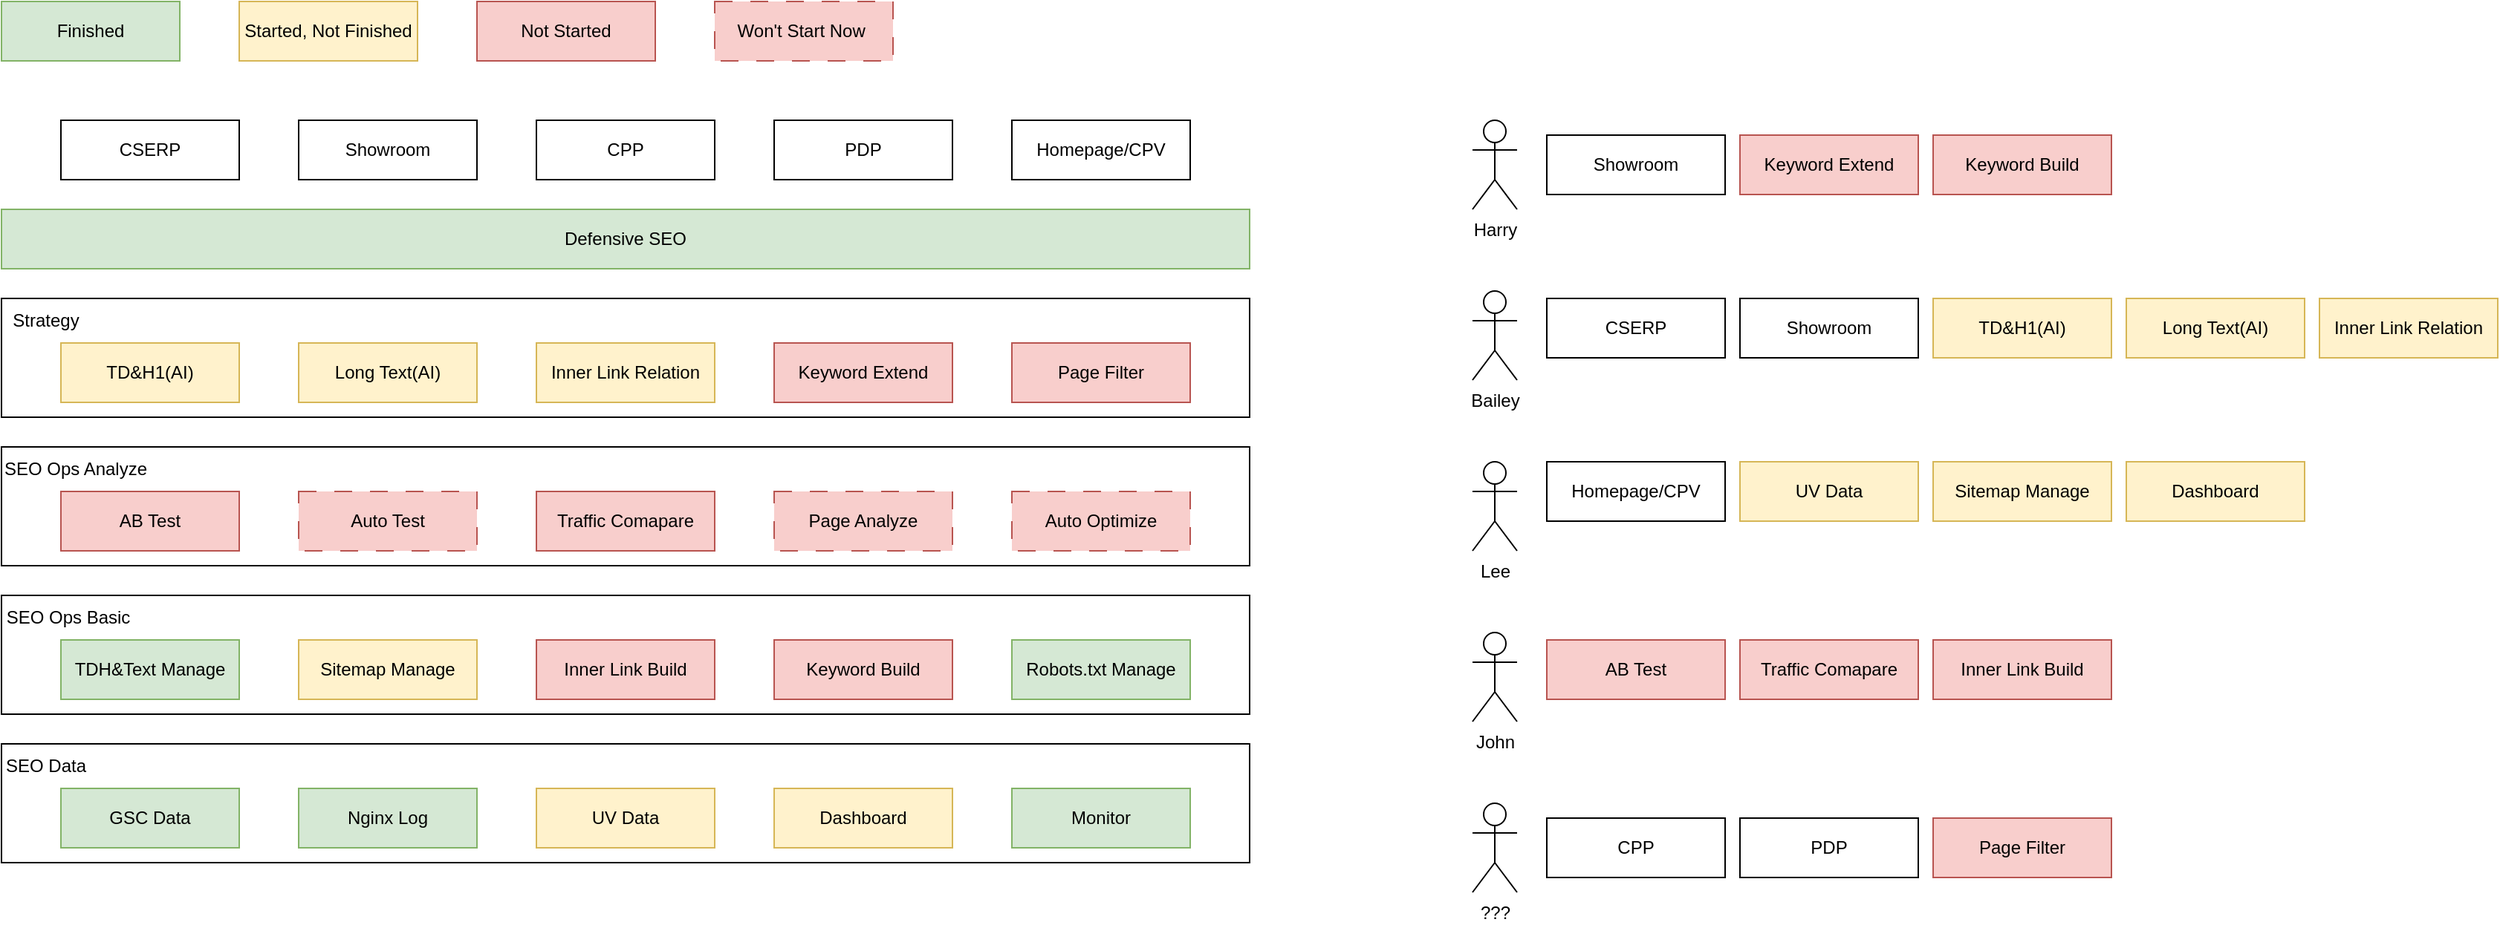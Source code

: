 <mxfile version="28.2.5">
  <diagram name="第 1 页" id="SxdwZpmiBkziujz-fnMS">
    <mxGraphModel dx="1426" dy="1862" grid="1" gridSize="10" guides="1" tooltips="1" connect="1" arrows="1" fold="1" page="1" pageScale="1" pageWidth="827" pageHeight="1169" math="0" shadow="0">
      <root>
        <mxCell id="0" />
        <mxCell id="1" parent="0" />
        <mxCell id="_A9HMpBK-SsbvdlF7IaC-19" value="" style="rounded=0;whiteSpace=wrap;html=1;" vertex="1" parent="1">
          <mxGeometry x="40" y="-120" width="840" height="80" as="geometry" />
        </mxCell>
        <mxCell id="_A9HMpBK-SsbvdlF7IaC-5" value="" style="rounded=0;whiteSpace=wrap;html=1;" vertex="1" parent="1">
          <mxGeometry x="40" y="-20" width="840" height="80" as="geometry" />
        </mxCell>
        <mxCell id="pnVkMQvRt2Ape3iZtl4g-7" value="" style="rounded=0;whiteSpace=wrap;html=1;" parent="1" vertex="1">
          <mxGeometry x="40" y="80" width="840" height="80" as="geometry" />
        </mxCell>
        <mxCell id="pnVkMQvRt2Ape3iZtl4g-1" value="" style="rounded=0;whiteSpace=wrap;html=1;" parent="1" vertex="1">
          <mxGeometry x="40" y="180" width="840" height="80" as="geometry" />
        </mxCell>
        <mxCell id="pnVkMQvRt2Ape3iZtl4g-2" value="TDH&amp;amp;Text Manage" style="rounded=0;whiteSpace=wrap;html=1;fillColor=#d5e8d4;strokeColor=#82b366;" parent="1" vertex="1">
          <mxGeometry x="80" y="110" width="120" height="40" as="geometry" />
        </mxCell>
        <mxCell id="pnVkMQvRt2Ape3iZtl4g-3" value="Sitemap Manage" style="rounded=0;whiteSpace=wrap;html=1;fillColor=#fff2cc;strokeColor=#d6b656;" parent="1" vertex="1">
          <mxGeometry x="240" y="110" width="120" height="40" as="geometry" />
        </mxCell>
        <mxCell id="pnVkMQvRt2Ape3iZtl4g-4" value="Inner Link Build" style="rounded=0;whiteSpace=wrap;html=1;fillColor=#f8cecc;strokeColor=#b85450;" parent="1" vertex="1">
          <mxGeometry x="400" y="110" width="120" height="40" as="geometry" />
        </mxCell>
        <mxCell id="pnVkMQvRt2Ape3iZtl4g-5" value="Keyword Build" style="rounded=0;whiteSpace=wrap;html=1;fillColor=#f8cecc;strokeColor=#b85450;" parent="1" vertex="1">
          <mxGeometry x="560" y="110" width="120" height="40" as="geometry" />
        </mxCell>
        <mxCell id="pnVkMQvRt2Ape3iZtl4g-6" value="Robots.txt Manage" style="rounded=0;whiteSpace=wrap;html=1;fillColor=#d5e8d4;strokeColor=#82b366;" parent="1" vertex="1">
          <mxGeometry x="720" y="110" width="120" height="40" as="geometry" />
        </mxCell>
        <mxCell id="pnVkMQvRt2Ape3iZtl4g-8" value="SEO Ops Basic" style="text;html=1;align=center;verticalAlign=middle;whiteSpace=wrap;rounded=0;" parent="1" vertex="1">
          <mxGeometry x="40" y="80" width="90" height="30" as="geometry" />
        </mxCell>
        <mxCell id="pnVkMQvRt2Ape3iZtl4g-9" value="GSC Data" style="rounded=0;whiteSpace=wrap;html=1;fillColor=#d5e8d4;strokeColor=#82b366;" parent="1" vertex="1">
          <mxGeometry x="80" y="210" width="120" height="40" as="geometry" />
        </mxCell>
        <mxCell id="pnVkMQvRt2Ape3iZtl4g-10" value="Nginx Log" style="rounded=0;whiteSpace=wrap;html=1;fillColor=#d5e8d4;strokeColor=#82b366;" parent="1" vertex="1">
          <mxGeometry x="240" y="210" width="120" height="40" as="geometry" />
        </mxCell>
        <mxCell id="pnVkMQvRt2Ape3iZtl4g-11" value="UV Data" style="rounded=0;whiteSpace=wrap;html=1;fillColor=#fff2cc;strokeColor=#d6b656;" parent="1" vertex="1">
          <mxGeometry x="400" y="210" width="120" height="40" as="geometry" />
        </mxCell>
        <mxCell id="pnVkMQvRt2Ape3iZtl4g-12" value="Dashboard" style="rounded=0;whiteSpace=wrap;html=1;fillColor=#fff2cc;strokeColor=#d6b656;" parent="1" vertex="1">
          <mxGeometry x="560" y="210" width="120" height="40" as="geometry" />
        </mxCell>
        <mxCell id="pnVkMQvRt2Ape3iZtl4g-13" value="Monitor" style="rounded=0;whiteSpace=wrap;html=1;fillColor=#d5e8d4;strokeColor=#82b366;" parent="1" vertex="1">
          <mxGeometry x="720" y="210" width="120" height="40" as="geometry" />
        </mxCell>
        <mxCell id="pnVkMQvRt2Ape3iZtl4g-14" value="SEO Data" style="text;html=1;align=center;verticalAlign=middle;whiteSpace=wrap;rounded=0;" parent="1" vertex="1">
          <mxGeometry x="40" y="180" width="60" height="30" as="geometry" />
        </mxCell>
        <mxCell id="_A9HMpBK-SsbvdlF7IaC-1" value="AB Test" style="rounded=0;whiteSpace=wrap;html=1;fillColor=#f8cecc;strokeColor=#b85450;" vertex="1" parent="1">
          <mxGeometry x="80" y="10" width="120" height="40" as="geometry" />
        </mxCell>
        <mxCell id="_A9HMpBK-SsbvdlF7IaC-2" value="Page Analyze" style="rounded=0;whiteSpace=wrap;html=1;fillColor=#f8cecc;strokeColor=#b85450;dashed=1;dashPattern=12 12;" vertex="1" parent="1">
          <mxGeometry x="560" y="10" width="120" height="40" as="geometry" />
        </mxCell>
        <mxCell id="_A9HMpBK-SsbvdlF7IaC-3" value="Auto Optimize" style="rounded=0;whiteSpace=wrap;html=1;fillColor=#f8cecc;strokeColor=#b85450;dashed=1;dashPattern=12 12;" vertex="1" parent="1">
          <mxGeometry x="720" y="10" width="120" height="40" as="geometry" />
        </mxCell>
        <mxCell id="_A9HMpBK-SsbvdlF7IaC-4" value="Auto Test" style="rounded=0;whiteSpace=wrap;html=1;fillColor=#f8cecc;strokeColor=#b85450;dashed=1;dashPattern=12 12;" vertex="1" parent="1">
          <mxGeometry x="240" y="10" width="120" height="40" as="geometry" />
        </mxCell>
        <mxCell id="_A9HMpBK-SsbvdlF7IaC-6" value="SEO Ops Analyze" style="text;html=1;align=center;verticalAlign=middle;whiteSpace=wrap;rounded=0;" vertex="1" parent="1">
          <mxGeometry x="40" y="-20" width="100" height="30" as="geometry" />
        </mxCell>
        <mxCell id="_A9HMpBK-SsbvdlF7IaC-7" value="Showroom" style="rounded=0;whiteSpace=wrap;html=1;" vertex="1" parent="1">
          <mxGeometry x="240" y="-240" width="120" height="40" as="geometry" />
        </mxCell>
        <mxCell id="_A9HMpBK-SsbvdlF7IaC-8" value="CSERP" style="rounded=0;whiteSpace=wrap;html=1;" vertex="1" parent="1">
          <mxGeometry x="80" y="-240" width="120" height="40" as="geometry" />
        </mxCell>
        <mxCell id="_A9HMpBK-SsbvdlF7IaC-9" value="CPP" style="rounded=0;whiteSpace=wrap;html=1;" vertex="1" parent="1">
          <mxGeometry x="400" y="-240" width="120" height="40" as="geometry" />
        </mxCell>
        <mxCell id="_A9HMpBK-SsbvdlF7IaC-10" value="PDP" style="rounded=0;whiteSpace=wrap;html=1;" vertex="1" parent="1">
          <mxGeometry x="560" y="-240" width="120" height="40" as="geometry" />
        </mxCell>
        <mxCell id="_A9HMpBK-SsbvdlF7IaC-11" value="Homepage/CPV" style="rounded=0;whiteSpace=wrap;html=1;" vertex="1" parent="1">
          <mxGeometry x="720" y="-240" width="120" height="40" as="geometry" />
        </mxCell>
        <mxCell id="_A9HMpBK-SsbvdlF7IaC-13" value="TD&amp;amp;H1(AI)" style="rounded=0;whiteSpace=wrap;html=1;fillColor=#fff2cc;strokeColor=#d6b656;" vertex="1" parent="1">
          <mxGeometry x="80" y="-90" width="120" height="40" as="geometry" />
        </mxCell>
        <mxCell id="_A9HMpBK-SsbvdlF7IaC-14" value="Long Text(AI)" style="rounded=0;whiteSpace=wrap;html=1;fillColor=#fff2cc;strokeColor=#d6b656;" vertex="1" parent="1">
          <mxGeometry x="240" y="-90" width="120" height="40" as="geometry" />
        </mxCell>
        <mxCell id="_A9HMpBK-SsbvdlF7IaC-15" value="Inner Link Relation" style="rounded=0;whiteSpace=wrap;html=1;fillColor=#fff2cc;strokeColor=#d6b656;" vertex="1" parent="1">
          <mxGeometry x="400" y="-90" width="120" height="40" as="geometry" />
        </mxCell>
        <mxCell id="_A9HMpBK-SsbvdlF7IaC-16" value="Keyword Extend" style="rounded=0;whiteSpace=wrap;html=1;fillColor=#f8cecc;strokeColor=#b85450;" vertex="1" parent="1">
          <mxGeometry x="560" y="-90" width="120" height="40" as="geometry" />
        </mxCell>
        <mxCell id="_A9HMpBK-SsbvdlF7IaC-17" value="Traffic Comapare" style="rounded=0;whiteSpace=wrap;html=1;fillColor=#f8cecc;strokeColor=#b85450;" vertex="1" parent="1">
          <mxGeometry x="400" y="10" width="120" height="40" as="geometry" />
        </mxCell>
        <mxCell id="_A9HMpBK-SsbvdlF7IaC-18" value="Page Filter" style="rounded=0;whiteSpace=wrap;html=1;fillColor=#f8cecc;strokeColor=#b85450;" vertex="1" parent="1">
          <mxGeometry x="720" y="-90" width="120" height="40" as="geometry" />
        </mxCell>
        <mxCell id="_A9HMpBK-SsbvdlF7IaC-20" value="Strategy" style="text;html=1;align=center;verticalAlign=middle;whiteSpace=wrap;rounded=0;" vertex="1" parent="1">
          <mxGeometry x="40" y="-120" width="60" height="30" as="geometry" />
        </mxCell>
        <mxCell id="_A9HMpBK-SsbvdlF7IaC-22" value="Started, Not Finished" style="rounded=0;whiteSpace=wrap;html=1;fillColor=#fff2cc;strokeColor=#d6b656;" vertex="1" parent="1">
          <mxGeometry x="200" y="-320" width="120" height="40" as="geometry" />
        </mxCell>
        <mxCell id="_A9HMpBK-SsbvdlF7IaC-23" value="Not Started" style="rounded=0;whiteSpace=wrap;html=1;fillColor=#f8cecc;strokeColor=#b85450;" vertex="1" parent="1">
          <mxGeometry x="360" y="-320" width="120" height="40" as="geometry" />
        </mxCell>
        <mxCell id="_A9HMpBK-SsbvdlF7IaC-24" value="Finished" style="rounded=0;whiteSpace=wrap;html=1;fillColor=#d5e8d4;strokeColor=#82b366;" vertex="1" parent="1">
          <mxGeometry x="40" y="-320" width="120" height="40" as="geometry" />
        </mxCell>
        <mxCell id="_A9HMpBK-SsbvdlF7IaC-25" value="Won&#39;t Start Now&amp;nbsp;" style="rounded=0;whiteSpace=wrap;html=1;fillColor=#f8cecc;strokeColor=#b85450;dashed=1;dashPattern=12 12;" vertex="1" parent="1">
          <mxGeometry x="520" y="-320" width="120" height="40" as="geometry" />
        </mxCell>
        <mxCell id="_A9HMpBK-SsbvdlF7IaC-26" value="Defensive SEO" style="rounded=0;whiteSpace=wrap;html=1;fillColor=#d5e8d4;strokeColor=#82b366;" vertex="1" parent="1">
          <mxGeometry x="40" y="-180" width="840" height="40" as="geometry" />
        </mxCell>
        <mxCell id="_A9HMpBK-SsbvdlF7IaC-28" value="Bailey" style="shape=umlActor;verticalLabelPosition=bottom;verticalAlign=top;html=1;outlineConnect=0;" vertex="1" parent="1">
          <mxGeometry x="1030" y="-125" width="30" height="60" as="geometry" />
        </mxCell>
        <mxCell id="_A9HMpBK-SsbvdlF7IaC-29" value="Lee" style="shape=umlActor;verticalLabelPosition=bottom;verticalAlign=top;html=1;outlineConnect=0;" vertex="1" parent="1">
          <mxGeometry x="1030" y="-10" width="30" height="60" as="geometry" />
        </mxCell>
        <mxCell id="_A9HMpBK-SsbvdlF7IaC-30" value="John" style="shape=umlActor;verticalLabelPosition=bottom;verticalAlign=top;html=1;outlineConnect=0;" vertex="1" parent="1">
          <mxGeometry x="1030" y="105" width="30" height="60" as="geometry" />
        </mxCell>
        <mxCell id="_A9HMpBK-SsbvdlF7IaC-31" value="Harry" style="shape=umlActor;verticalLabelPosition=bottom;verticalAlign=top;html=1;outlineConnect=0;" vertex="1" parent="1">
          <mxGeometry x="1030" y="-240" width="30" height="60" as="geometry" />
        </mxCell>
        <mxCell id="_A9HMpBK-SsbvdlF7IaC-34" value="???" style="shape=umlActor;verticalLabelPosition=bottom;verticalAlign=top;html=1;outlineConnect=0;" vertex="1" parent="1">
          <mxGeometry x="1030" y="220" width="30" height="60" as="geometry" />
        </mxCell>
        <mxCell id="_A9HMpBK-SsbvdlF7IaC-35" value="Showroom" style="rounded=0;whiteSpace=wrap;html=1;" vertex="1" parent="1">
          <mxGeometry x="1080" y="-230" width="120" height="40" as="geometry" />
        </mxCell>
        <mxCell id="_A9HMpBK-SsbvdlF7IaC-36" value="Keyword Extend" style="rounded=0;whiteSpace=wrap;html=1;fillColor=#f8cecc;strokeColor=#b85450;" vertex="1" parent="1">
          <mxGeometry x="1210" y="-230" width="120" height="40" as="geometry" />
        </mxCell>
        <mxCell id="_A9HMpBK-SsbvdlF7IaC-37" value="Keyword Build" style="rounded=0;whiteSpace=wrap;html=1;fillColor=#f8cecc;strokeColor=#b85450;" vertex="1" parent="1">
          <mxGeometry x="1340" y="-230" width="120" height="40" as="geometry" />
        </mxCell>
        <mxCell id="_A9HMpBK-SsbvdlF7IaC-38" value="CSERP" style="rounded=0;whiteSpace=wrap;html=1;" vertex="1" parent="1">
          <mxGeometry x="1080" y="-120" width="120" height="40" as="geometry" />
        </mxCell>
        <mxCell id="_A9HMpBK-SsbvdlF7IaC-39" value="Showroom" style="rounded=0;whiteSpace=wrap;html=1;" vertex="1" parent="1">
          <mxGeometry x="1210" y="-120" width="120" height="40" as="geometry" />
        </mxCell>
        <mxCell id="_A9HMpBK-SsbvdlF7IaC-40" value="TD&amp;amp;H1(AI)" style="rounded=0;whiteSpace=wrap;html=1;fillColor=#fff2cc;strokeColor=#d6b656;" vertex="1" parent="1">
          <mxGeometry x="1340" y="-120" width="120" height="40" as="geometry" />
        </mxCell>
        <mxCell id="_A9HMpBK-SsbvdlF7IaC-41" value="Long Text(AI)" style="rounded=0;whiteSpace=wrap;html=1;fillColor=#fff2cc;strokeColor=#d6b656;" vertex="1" parent="1">
          <mxGeometry x="1470" y="-120" width="120" height="40" as="geometry" />
        </mxCell>
        <mxCell id="_A9HMpBK-SsbvdlF7IaC-42" value="Inner Link Relation" style="rounded=0;whiteSpace=wrap;html=1;fillColor=#fff2cc;strokeColor=#d6b656;" vertex="1" parent="1">
          <mxGeometry x="1600" y="-120" width="120" height="40" as="geometry" />
        </mxCell>
        <mxCell id="_A9HMpBK-SsbvdlF7IaC-43" value="UV Data" style="rounded=0;whiteSpace=wrap;html=1;fillColor=#fff2cc;strokeColor=#d6b656;" vertex="1" parent="1">
          <mxGeometry x="1210" y="-10" width="120" height="40" as="geometry" />
        </mxCell>
        <mxCell id="_A9HMpBK-SsbvdlF7IaC-44" value="Sitemap Manage" style="rounded=0;whiteSpace=wrap;html=1;fillColor=#fff2cc;strokeColor=#d6b656;" vertex="1" parent="1">
          <mxGeometry x="1340" y="-10" width="120" height="40" as="geometry" />
        </mxCell>
        <mxCell id="_A9HMpBK-SsbvdlF7IaC-45" value="Inner Link Build" style="rounded=0;whiteSpace=wrap;html=1;fillColor=#f8cecc;strokeColor=#b85450;" vertex="1" parent="1">
          <mxGeometry x="1340" y="110" width="120" height="40" as="geometry" />
        </mxCell>
        <mxCell id="_A9HMpBK-SsbvdlF7IaC-46" value="Dashboard" style="rounded=0;whiteSpace=wrap;html=1;fillColor=#fff2cc;strokeColor=#d6b656;" vertex="1" parent="1">
          <mxGeometry x="1470" y="-10" width="120" height="40" as="geometry" />
        </mxCell>
        <mxCell id="_A9HMpBK-SsbvdlF7IaC-47" value="AB Test" style="rounded=0;whiteSpace=wrap;html=1;fillColor=#f8cecc;strokeColor=#b85450;" vertex="1" parent="1">
          <mxGeometry x="1080" y="110" width="120" height="40" as="geometry" />
        </mxCell>
        <mxCell id="_A9HMpBK-SsbvdlF7IaC-48" value="Traffic Comapare" style="rounded=0;whiteSpace=wrap;html=1;fillColor=#f8cecc;strokeColor=#b85450;" vertex="1" parent="1">
          <mxGeometry x="1210" y="110" width="120" height="40" as="geometry" />
        </mxCell>
        <mxCell id="_A9HMpBK-SsbvdlF7IaC-49" value="CPP" style="rounded=0;whiteSpace=wrap;html=1;" vertex="1" parent="1">
          <mxGeometry x="1080" y="230" width="120" height="40" as="geometry" />
        </mxCell>
        <mxCell id="_A9HMpBK-SsbvdlF7IaC-50" value="PDP" style="rounded=0;whiteSpace=wrap;html=1;" vertex="1" parent="1">
          <mxGeometry x="1210" y="230" width="120" height="40" as="geometry" />
        </mxCell>
        <mxCell id="_A9HMpBK-SsbvdlF7IaC-51" value="Page Filter" style="rounded=0;whiteSpace=wrap;html=1;fillColor=#f8cecc;strokeColor=#b85450;" vertex="1" parent="1">
          <mxGeometry x="1340" y="230" width="120" height="40" as="geometry" />
        </mxCell>
        <mxCell id="_A9HMpBK-SsbvdlF7IaC-52" value="Homepage/CPV" style="rounded=0;whiteSpace=wrap;html=1;" vertex="1" parent="1">
          <mxGeometry x="1080" y="-10" width="120" height="40" as="geometry" />
        </mxCell>
      </root>
    </mxGraphModel>
  </diagram>
</mxfile>
